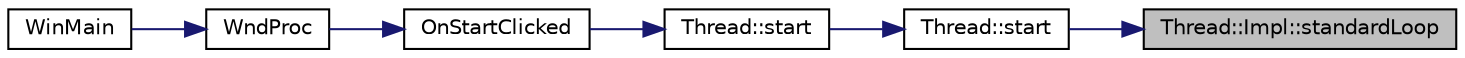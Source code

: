 digraph "Thread::Impl::standardLoop"
{
 // INTERACTIVE_SVG=YES
 // LATEX_PDF_SIZE
  edge [fontname="Helvetica",fontsize="10",labelfontname="Helvetica",labelfontsize="10"];
  node [fontname="Helvetica",fontsize="10",shape=record];
  rankdir="RL";
  Node1 [label="Thread::Impl::standardLoop",height=0.2,width=0.4,color="black", fillcolor="grey75", style="filled", fontcolor="black",tooltip="The normally used processing loop of a background thread."];
  Node1 -> Node2 [dir="back",color="midnightblue",fontsize="10",style="solid",fontname="Helvetica"];
  Node2 [label="Thread::start",height=0.2,width=0.4,color="black", fillcolor="white", style="filled",URL="$class_thread.html#a1f53ee62bd30a7924186ef26150ce262",tooltip="The most normal way to start a new thread."];
  Node2 -> Node3 [dir="back",color="midnightblue",fontsize="10",style="solid",fontname="Helvetica"];
  Node3 [label="Thread::start",height=0.2,width=0.4,color="black", fillcolor="white", style="filled",URL="$class_thread.html#ada9adb041744058adc9abb1744e86c5d",tooltip=" "];
  Node3 -> Node4 [dir="back",color="midnightblue",fontsize="10",style="solid",fontname="Helvetica"];
  Node4 [label="OnStartClicked",height=0.2,width=0.4,color="black", fillcolor="white", style="filled",URL="$main_8cpp.html#abdf0523e10fae27868b24d21a841e926",tooltip="All the magic is here :-)"];
  Node4 -> Node5 [dir="back",color="midnightblue",fontsize="10",style="solid",fontname="Helvetica"];
  Node5 [label="WndProc",height=0.2,width=0.4,color="black", fillcolor="white", style="filled",URL="$main_8cpp.html#a30a1e3b0304f1b083637664cbda94e72",tooltip="The declaration of the main message processing function."];
  Node5 -> Node6 [dir="back",color="midnightblue",fontsize="10",style="solid",fontname="Helvetica"];
  Node6 [label="WinMain",height=0.2,width=0.4,color="black", fillcolor="white", style="filled",URL="$main_8cpp.html#a946cd7d17bf6760d82ded70909de9a6d",tooltip="The beginning of everything."];
}
